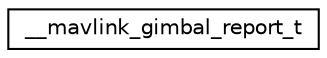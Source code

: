digraph "Graphical Class Hierarchy"
{
 // INTERACTIVE_SVG=YES
  edge [fontname="Helvetica",fontsize="10",labelfontname="Helvetica",labelfontsize="10"];
  node [fontname="Helvetica",fontsize="10",shape=record];
  rankdir="LR";
  Node1 [label="__mavlink_gimbal_report_t",height=0.2,width=0.4,color="black", fillcolor="white", style="filled",URL="$struct____mavlink__gimbal__report__t.html"];
}
